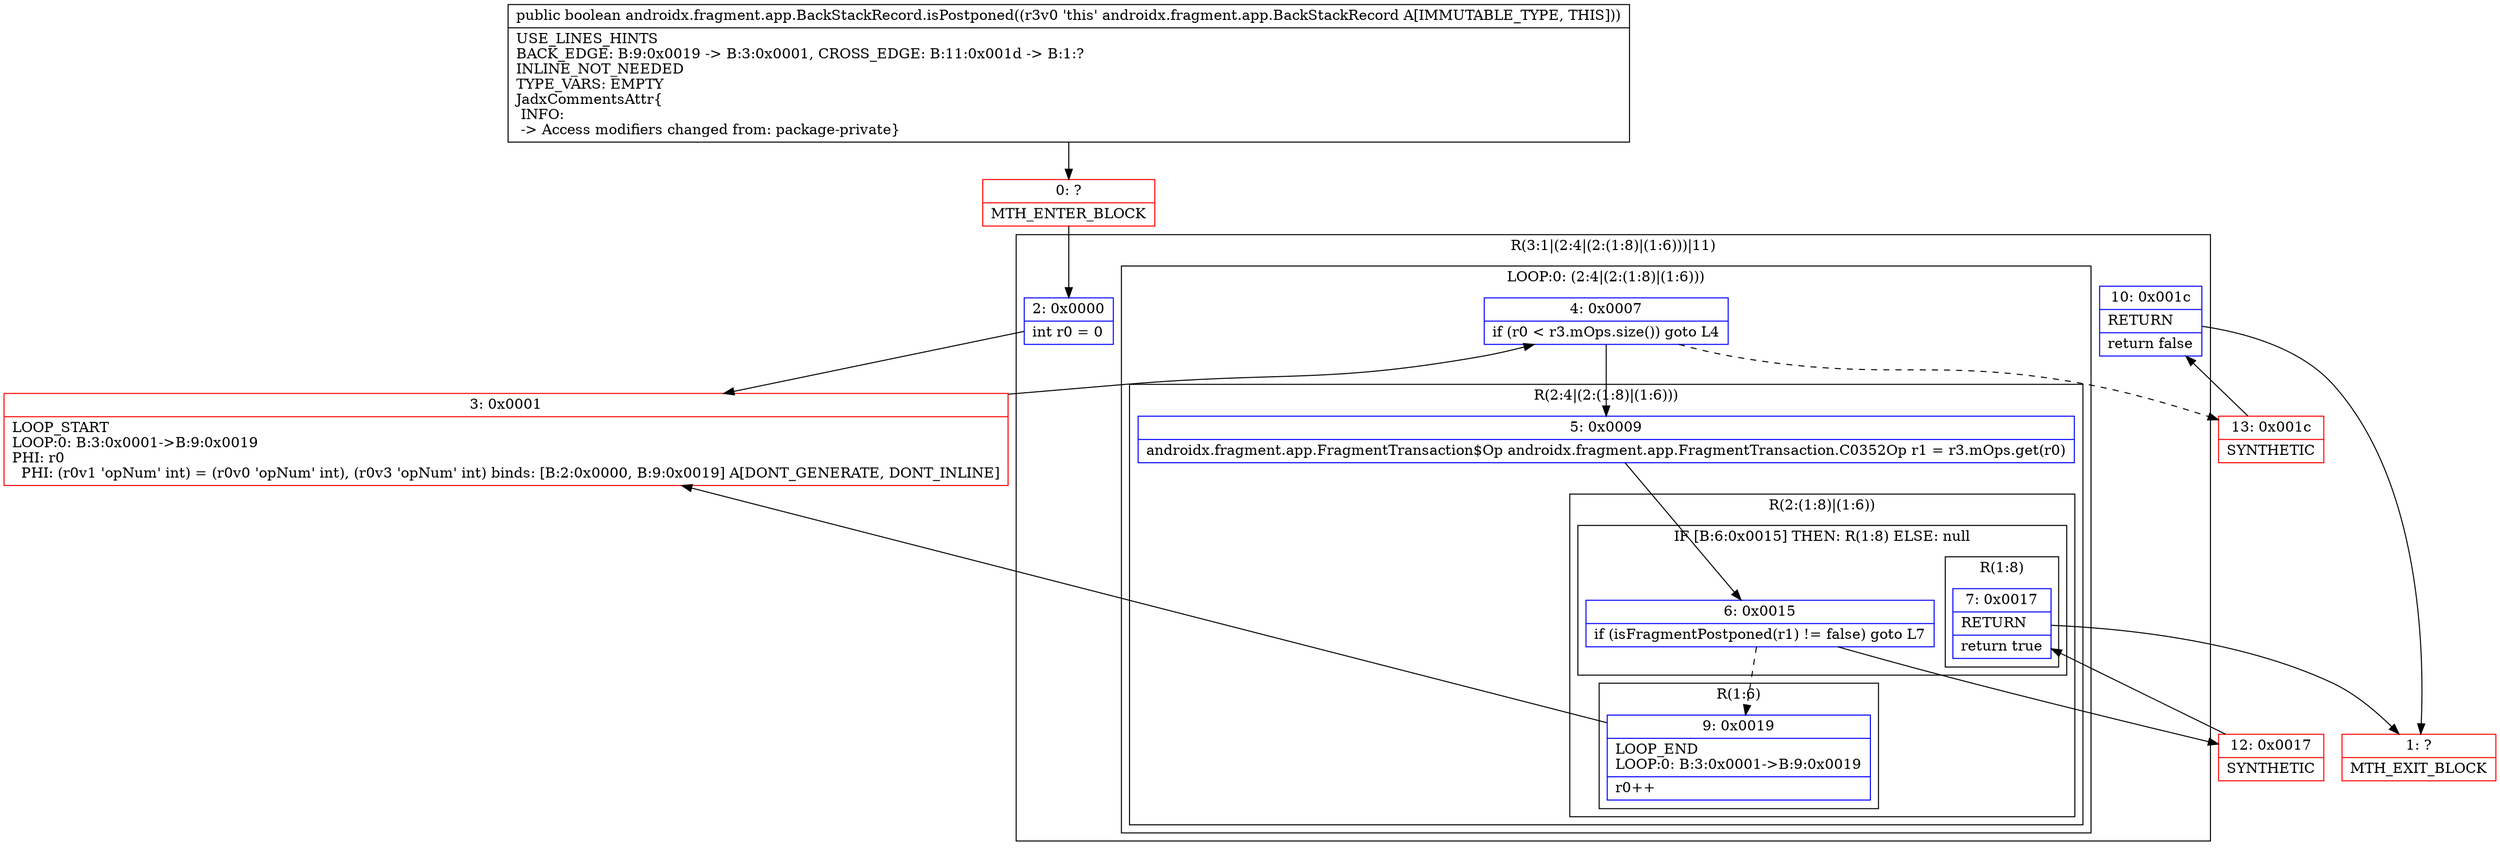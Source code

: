 digraph "CFG forandroidx.fragment.app.BackStackRecord.isPostponed()Z" {
subgraph cluster_Region_2141237685 {
label = "R(3:1|(2:4|(2:(1:8)|(1:6)))|11)";
node [shape=record,color=blue];
Node_2 [shape=record,label="{2\:\ 0x0000|int r0 = 0\l}"];
subgraph cluster_LoopRegion_25662448 {
label = "LOOP:0: (2:4|(2:(1:8)|(1:6)))";
node [shape=record,color=blue];
Node_4 [shape=record,label="{4\:\ 0x0007|if (r0 \< r3.mOps.size()) goto L4\l}"];
subgraph cluster_Region_81237285 {
label = "R(2:4|(2:(1:8)|(1:6)))";
node [shape=record,color=blue];
Node_5 [shape=record,label="{5\:\ 0x0009|androidx.fragment.app.FragmentTransaction$Op androidx.fragment.app.FragmentTransaction.C0352Op r1 = r3.mOps.get(r0)\l}"];
subgraph cluster_Region_137100685 {
label = "R(2:(1:8)|(1:6))";
node [shape=record,color=blue];
subgraph cluster_IfRegion_2113974547 {
label = "IF [B:6:0x0015] THEN: R(1:8) ELSE: null";
node [shape=record,color=blue];
Node_6 [shape=record,label="{6\:\ 0x0015|if (isFragmentPostponed(r1) != false) goto L7\l}"];
subgraph cluster_Region_899032054 {
label = "R(1:8)";
node [shape=record,color=blue];
Node_7 [shape=record,label="{7\:\ 0x0017|RETURN\l|return true\l}"];
}
}
subgraph cluster_Region_283457467 {
label = "R(1:6)";
node [shape=record,color=blue];
Node_9 [shape=record,label="{9\:\ 0x0019|LOOP_END\lLOOP:0: B:3:0x0001\-\>B:9:0x0019\l|r0++\l}"];
}
}
}
}
Node_10 [shape=record,label="{10\:\ 0x001c|RETURN\l|return false\l}"];
}
Node_0 [shape=record,color=red,label="{0\:\ ?|MTH_ENTER_BLOCK\l}"];
Node_3 [shape=record,color=red,label="{3\:\ 0x0001|LOOP_START\lLOOP:0: B:3:0x0001\-\>B:9:0x0019\lPHI: r0 \l  PHI: (r0v1 'opNum' int) = (r0v0 'opNum' int), (r0v3 'opNum' int) binds: [B:2:0x0000, B:9:0x0019] A[DONT_GENERATE, DONT_INLINE]\l}"];
Node_12 [shape=record,color=red,label="{12\:\ 0x0017|SYNTHETIC\l}"];
Node_1 [shape=record,color=red,label="{1\:\ ?|MTH_EXIT_BLOCK\l}"];
Node_13 [shape=record,color=red,label="{13\:\ 0x001c|SYNTHETIC\l}"];
MethodNode[shape=record,label="{public boolean androidx.fragment.app.BackStackRecord.isPostponed((r3v0 'this' androidx.fragment.app.BackStackRecord A[IMMUTABLE_TYPE, THIS]))  | USE_LINES_HINTS\lBACK_EDGE: B:9:0x0019 \-\> B:3:0x0001, CROSS_EDGE: B:11:0x001d \-\> B:1:?\lINLINE_NOT_NEEDED\lTYPE_VARS: EMPTY\lJadxCommentsAttr\{\l INFO: \l \-\> Access modifiers changed from: package\-private\}\l}"];
MethodNode -> Node_0;Node_2 -> Node_3;
Node_4 -> Node_5;
Node_4 -> Node_13[style=dashed];
Node_5 -> Node_6;
Node_6 -> Node_9[style=dashed];
Node_6 -> Node_12;
Node_7 -> Node_1;
Node_9 -> Node_3;
Node_10 -> Node_1;
Node_0 -> Node_2;
Node_3 -> Node_4;
Node_12 -> Node_7;
Node_13 -> Node_10;
}

